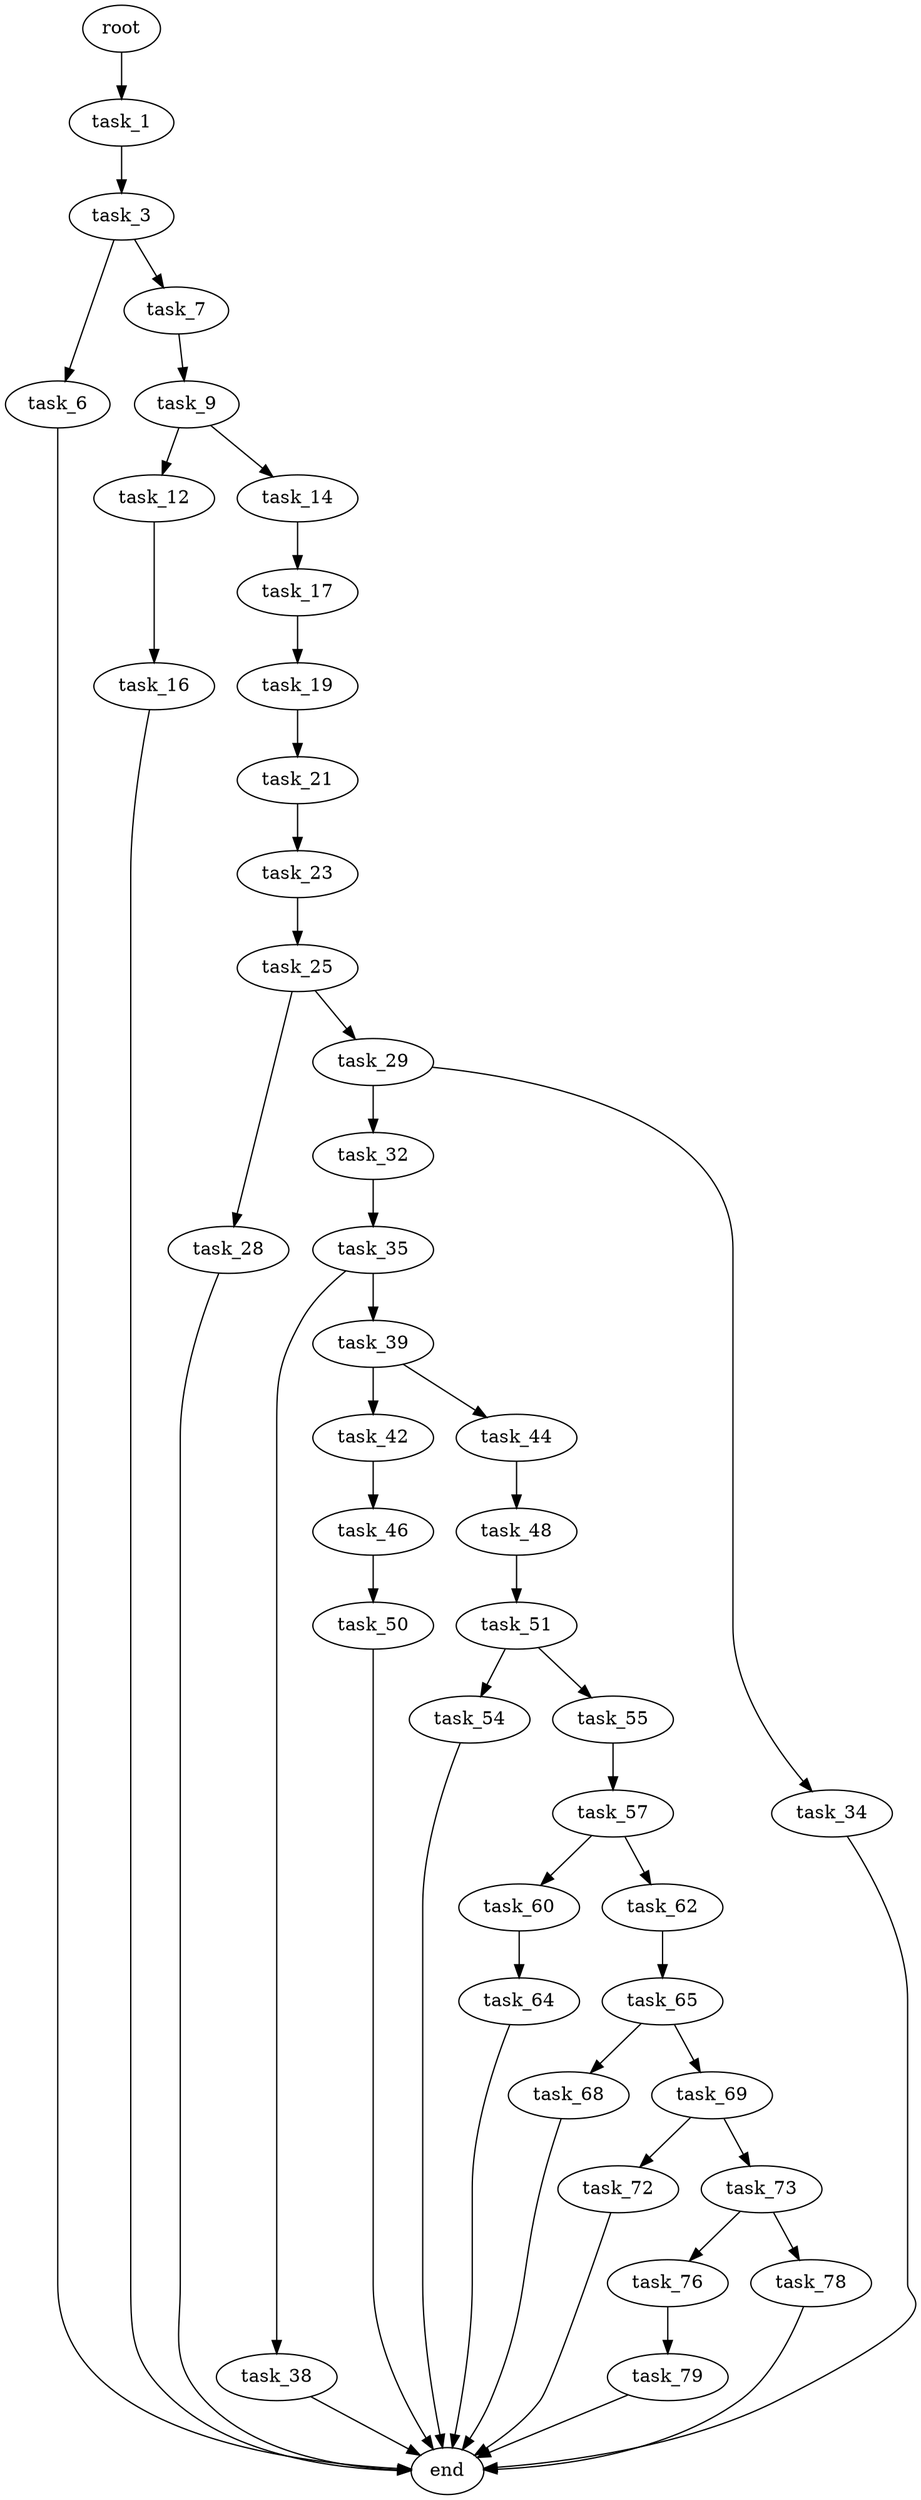 digraph G {
  root [size="0.000000"];
  task_1 [size="782757789696.000000"];
  task_3 [size="134217728000.000000"];
  task_6 [size="1073741824000.000000"];
  task_7 [size="572997873191.000000"];
  task_9 [size="420986878.000000"];
  task_12 [size="1073741824000.000000"];
  task_14 [size="28991029248.000000"];
  task_16 [size="549755813888.000000"];
  task_17 [size="280387708685.000000"];
  task_19 [size="867524206821.000000"];
  task_21 [size="134217728000.000000"];
  task_23 [size="114585719368.000000"];
  task_25 [size="34624523628.000000"];
  task_28 [size="231928233984.000000"];
  task_29 [size="464541156008.000000"];
  task_32 [size="293835503497.000000"];
  task_34 [size="231928233984.000000"];
  task_35 [size="8589934592.000000"];
  task_38 [size="3411540196.000000"];
  task_39 [size="2929929088.000000"];
  task_42 [size="314363125510.000000"];
  task_44 [size="567752388432.000000"];
  task_46 [size="33368596109.000000"];
  task_48 [size="28991029248.000000"];
  task_50 [size="368293445632.000000"];
  task_51 [size="715240208.000000"];
  task_54 [size="11308728549.000000"];
  task_55 [size="31904695469.000000"];
  task_57 [size="102865580442.000000"];
  task_60 [size="1556636344.000000"];
  task_62 [size="1970040228.000000"];
  task_64 [size="15009546930.000000"];
  task_65 [size="20688231130.000000"];
  task_68 [size="323944140082.000000"];
  task_69 [size="927298954659.000000"];
  task_72 [size="61247715796.000000"];
  task_73 [size="28991029248.000000"];
  task_76 [size="28991029248.000000"];
  task_78 [size="368293445632.000000"];
  task_79 [size="253280564938.000000"];
  end [size="0.000000"];

  root -> task_1 [size="1.000000"];
  task_1 -> task_3 [size="679477248.000000"];
  task_3 -> task_6 [size="209715200.000000"];
  task_3 -> task_7 [size="209715200.000000"];
  task_6 -> end [size="1.000000"];
  task_7 -> task_9 [size="536870912.000000"];
  task_9 -> task_12 [size="33554432.000000"];
  task_9 -> task_14 [size="33554432.000000"];
  task_12 -> task_16 [size="838860800.000000"];
  task_14 -> task_17 [size="75497472.000000"];
  task_16 -> end [size="1.000000"];
  task_17 -> task_19 [size="301989888.000000"];
  task_19 -> task_21 [size="679477248.000000"];
  task_21 -> task_23 [size="209715200.000000"];
  task_23 -> task_25 [size="411041792.000000"];
  task_25 -> task_28 [size="838860800.000000"];
  task_25 -> task_29 [size="838860800.000000"];
  task_28 -> end [size="1.000000"];
  task_29 -> task_32 [size="411041792.000000"];
  task_29 -> task_34 [size="411041792.000000"];
  task_32 -> task_35 [size="209715200.000000"];
  task_34 -> end [size="1.000000"];
  task_35 -> task_38 [size="33554432.000000"];
  task_35 -> task_39 [size="33554432.000000"];
  task_38 -> end [size="1.000000"];
  task_39 -> task_42 [size="134217728.000000"];
  task_39 -> task_44 [size="134217728.000000"];
  task_42 -> task_46 [size="536870912.000000"];
  task_44 -> task_48 [size="838860800.000000"];
  task_46 -> task_50 [size="134217728.000000"];
  task_48 -> task_51 [size="75497472.000000"];
  task_50 -> end [size="1.000000"];
  task_51 -> task_54 [size="33554432.000000"];
  task_51 -> task_55 [size="33554432.000000"];
  task_54 -> end [size="1.000000"];
  task_55 -> task_57 [size="838860800.000000"];
  task_57 -> task_60 [size="134217728.000000"];
  task_57 -> task_62 [size="134217728.000000"];
  task_60 -> task_64 [size="75497472.000000"];
  task_62 -> task_65 [size="75497472.000000"];
  task_64 -> end [size="1.000000"];
  task_65 -> task_68 [size="33554432.000000"];
  task_65 -> task_69 [size="33554432.000000"];
  task_68 -> end [size="1.000000"];
  task_69 -> task_72 [size="838860800.000000"];
  task_69 -> task_73 [size="838860800.000000"];
  task_72 -> end [size="1.000000"];
  task_73 -> task_76 [size="75497472.000000"];
  task_73 -> task_78 [size="75497472.000000"];
  task_76 -> task_79 [size="75497472.000000"];
  task_78 -> end [size="1.000000"];
  task_79 -> end [size="1.000000"];
}
